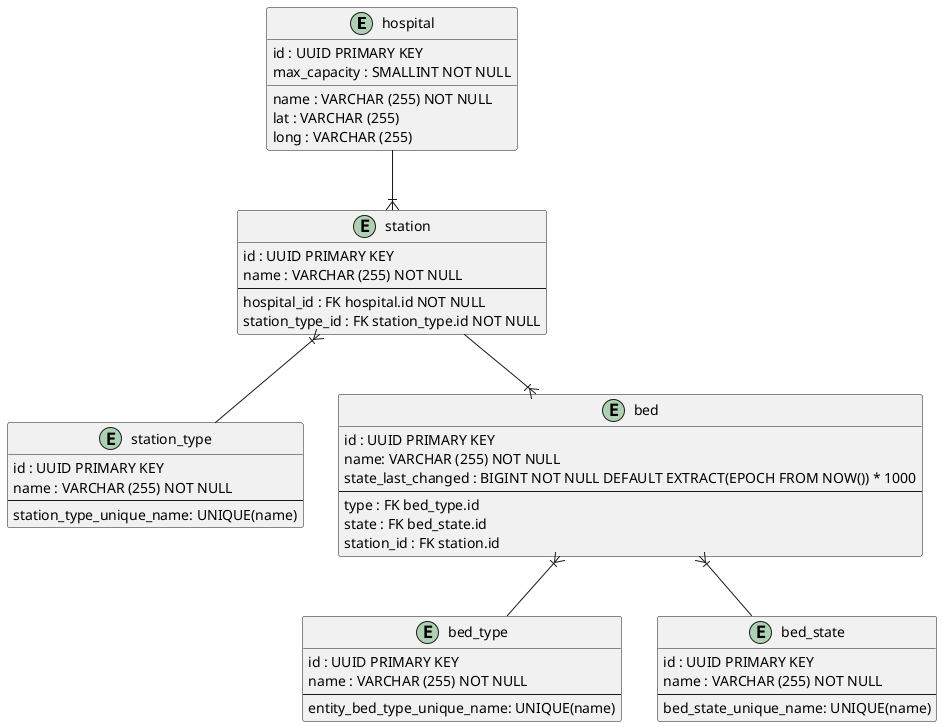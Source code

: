 @startuml
entity hospital {
    id : UUID PRIMARY KEY
    name : VARCHAR (255) NOT NULL
    max_capacity : SMALLINT NOT NULL
    lat : VARCHAR (255)
    long : VARCHAR (255)
}

entity station {
    id : UUID PRIMARY KEY
    name : VARCHAR (255) NOT NULL
    --
    hospital_id : FK hospital.id NOT NULL
    station_type_id : FK station_type.id NOT NULL
}

entity station_type {
    id : UUID PRIMARY KEY
    name : VARCHAR (255) NOT NULL
    --
    station_type_unique_name: UNIQUE(name)
}

entity bed {
    id : UUID PRIMARY KEY
    name: VARCHAR (255) NOT NULL
    state_last_changed : BIGINT NOT NULL DEFAULT EXTRACT(EPOCH FROM NOW()) * 1000
    --
    type : FK bed_type.id
    state : FK bed_state.id
    station_id : FK station.id
}

entity bed_type {
    id : UUID PRIMARY KEY
    name : VARCHAR (255) NOT NULL
    --
    entity_bed_type_unique_name: UNIQUE(name)
}

entity bed_state {
    id : UUID PRIMARY KEY
    name : VARCHAR (255) NOT NULL
    --
    bed_state_unique_name: UNIQUE(name)
}

hospital --|{ station
station }|-- station_type
station --|{ bed
bed }|-- bed_type
bed }|-- bed_state
@enduml